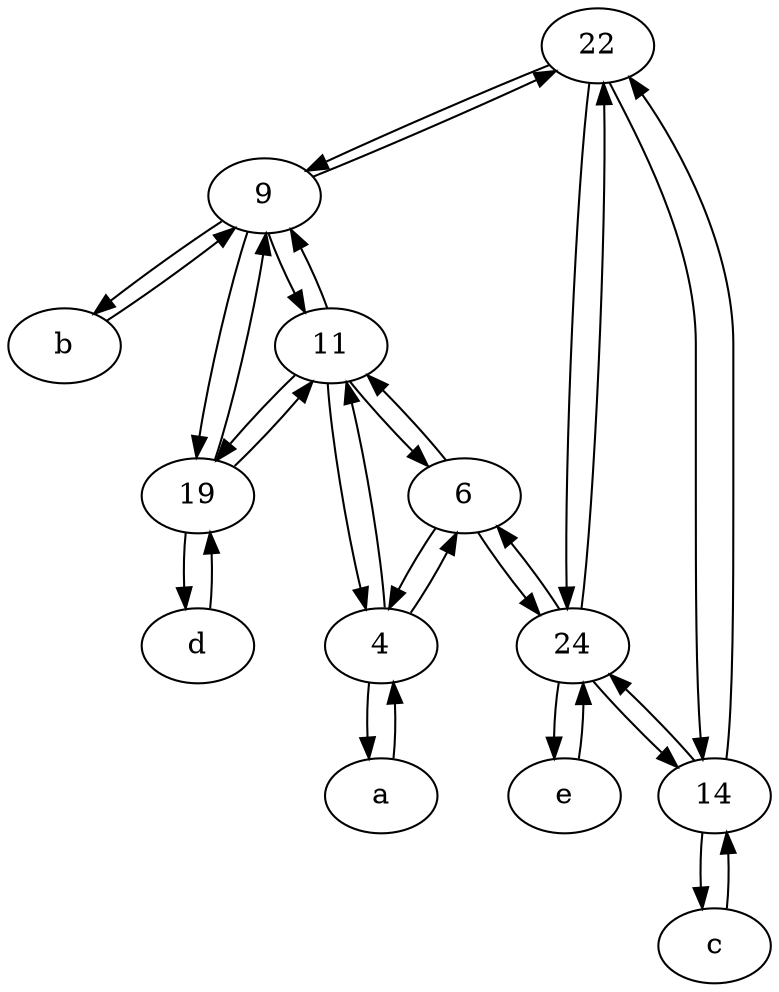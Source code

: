 digraph  {
	22;
	6;
	e [pos="30,50!"];
	4;
	9;
	24;
	b [pos="50,20!"];
	d [pos="20,30!"];
	c [pos="20,10!"];
	a [pos="40,10!"];
	19;
	14;
	11;
	22 -> 14;
	24 -> 22;
	14 -> c;
	11 -> 9;
	9 -> b;
	d -> 19;
	22 -> 24;
	6 -> 11;
	4 -> 11;
	e -> 24;
	4 -> a;
	9 -> 22;
	4 -> 6;
	c -> 14;
	6 -> 24;
	6 -> 4;
	9 -> 19;
	24 -> 14;
	9 -> 11;
	19 -> 9;
	24 -> e;
	11 -> 4;
	14 -> 24;
	19 -> d;
	24 -> 6;
	11 -> 6;
	19 -> 11;
	a -> 4;
	22 -> 9;
	14 -> 22;
	b -> 9;
	11 -> 19;

	}